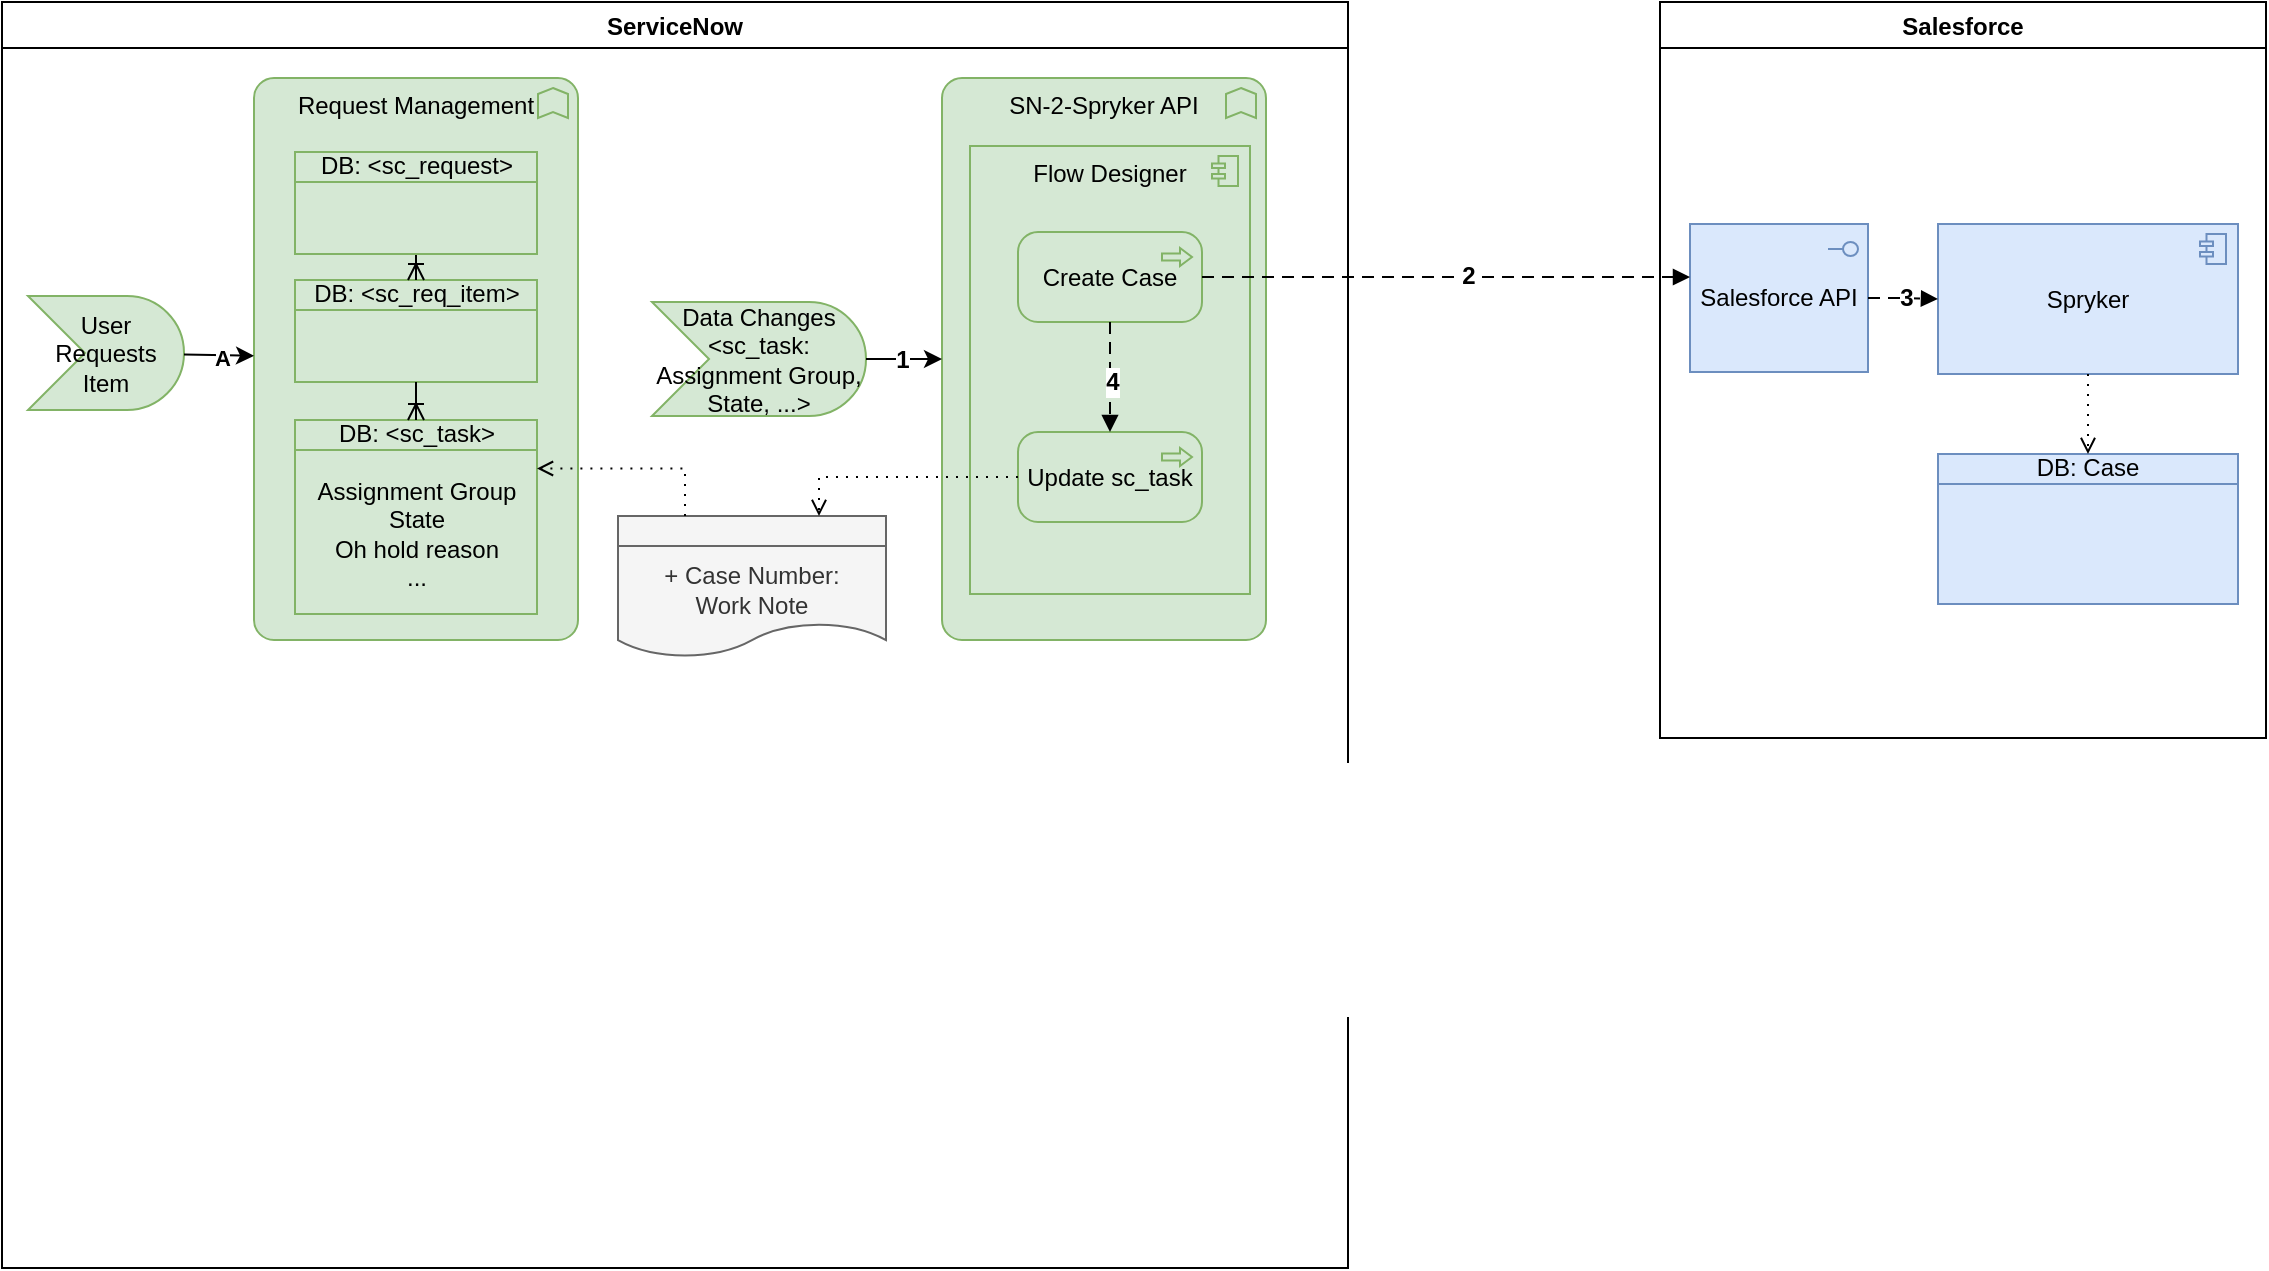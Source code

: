 <mxfile version="20.5.1" type="github" pages="4">
  <diagram name="CreateCase" id="X3QRcElQ5Iuo-_neAbF0">
    <mxGraphModel dx="1319" dy="1164" grid="0" gridSize="10" guides="1" tooltips="1" connect="1" arrows="1" fold="1" page="1" pageScale="1" pageWidth="1169" pageHeight="827" math="0" shadow="0">
      <root>
        <mxCell id="YcPQ61z67r9PlWFHKwve-0" />
        <mxCell id="YcPQ61z67r9PlWFHKwve-1" parent="YcPQ61z67r9PlWFHKwve-0" />
        <mxCell id="YcPQ61z67r9PlWFHKwve-2" value="Salesforce" style="swimlane;" parent="YcPQ61z67r9PlWFHKwve-1" vertex="1">
          <mxGeometry x="847" y="87" width="303" height="368" as="geometry" />
        </mxCell>
        <mxCell id="YcPQ61z67r9PlWFHKwve-3" value="Spryker" style="html=1;outlineConnect=0;whiteSpace=wrap;fillColor=#dae8fc;shape=mxgraph.archimate3.application;appType=comp;archiType=square;strokeColor=#6c8ebf;" parent="YcPQ61z67r9PlWFHKwve-2" vertex="1">
          <mxGeometry x="139" y="111" width="150" height="75" as="geometry" />
        </mxCell>
        <mxCell id="YcPQ61z67r9PlWFHKwve-4" value="Salesforce API" style="html=1;outlineConnect=0;whiteSpace=wrap;fillColor=#dae8fc;shape=mxgraph.archimate3.application;appType=interface;archiType=square;strokeColor=#6c8ebf;" parent="YcPQ61z67r9PlWFHKwve-2" vertex="1">
          <mxGeometry x="15" y="111" width="89" height="74" as="geometry" />
        </mxCell>
        <mxCell id="YcPQ61z67r9PlWFHKwve-7" value="DB: Case" style="html=1;outlineConnect=0;whiteSpace=wrap;fillColor=#dae8fc;shape=mxgraph.archimate3.businessObject;overflow=fill;strokeColor=#6c8ebf;" parent="YcPQ61z67r9PlWFHKwve-2" vertex="1">
          <mxGeometry x="139" y="226" width="150" height="75" as="geometry" />
        </mxCell>
        <mxCell id="YcPQ61z67r9PlWFHKwve-8" value="" style="edgeStyle=orthogonalEdgeStyle;html=1;endArrow=open;elbow=vertical;endFill=0;dashed=1;dashPattern=1 4;rounded=0;exitX=0.5;exitY=1;exitDx=0;exitDy=0;exitPerimeter=0;fillColor=#00b9f2;" parent="YcPQ61z67r9PlWFHKwve-2" source="YcPQ61z67r9PlWFHKwve-3" target="YcPQ61z67r9PlWFHKwve-7" edge="1">
          <mxGeometry width="160" relative="1" as="geometry">
            <mxPoint x="-308" y="254" as="sourcePoint" />
            <mxPoint x="-428" y="299" as="targetPoint" />
          </mxGeometry>
        </mxCell>
        <mxCell id="gpyhw4safOaDeC1kDyDY-3" value="" style="edgeStyle=elbowEdgeStyle;html=1;endArrow=block;dashed=1;elbow=horizontal;endFill=1;dashPattern=6 4;rounded=0;fontSize=12;entryX=0;entryY=0.5;entryDx=0;entryDy=0;entryPerimeter=0;exitX=1;exitY=0.5;exitDx=0;exitDy=0;exitPerimeter=0;" parent="YcPQ61z67r9PlWFHKwve-2" source="YcPQ61z67r9PlWFHKwve-4" target="YcPQ61z67r9PlWFHKwve-3" edge="1">
          <mxGeometry width="160" relative="1" as="geometry">
            <mxPoint x="-234.25" y="158" as="sourcePoint" />
            <mxPoint x="25" y="157.857" as="targetPoint" />
          </mxGeometry>
        </mxCell>
        <mxCell id="gpyhw4safOaDeC1kDyDY-4" value="&lt;b&gt;3&lt;/b&gt;" style="edgeLabel;html=1;align=center;verticalAlign=middle;resizable=0;points=[];fontSize=12;" parent="gpyhw4safOaDeC1kDyDY-3" vertex="1" connectable="0">
          <mxGeometry x="0.091" y="1" relative="1" as="geometry">
            <mxPoint as="offset" />
          </mxGeometry>
        </mxCell>
        <mxCell id="YcPQ61z67r9PlWFHKwve-9" value="ServiceNow" style="swimlane;" parent="YcPQ61z67r9PlWFHKwve-1" vertex="1">
          <mxGeometry x="18" y="87" width="673" height="633" as="geometry" />
        </mxCell>
        <mxCell id="6pyMC9CE3ZSEGEYcUzwO-1" value="&lt;div&gt;+ Case Number:&lt;/div&gt;&lt;div&gt;Work Note&lt;br&gt; &lt;/div&gt;" style="html=1;outlineConnect=0;whiteSpace=wrap;fillColor=#f5f5f5;shape=mxgraph.archimate3.representation;fontSize=12;align=center;strokeColor=#666666;fontColor=#333333;" parent="YcPQ61z67r9PlWFHKwve-9" vertex="1">
          <mxGeometry x="308" y="257" width="134" height="73" as="geometry" />
        </mxCell>
        <mxCell id="rpGYdnlyM7rzxQ0NYGCE-1" value="User Requests Item" style="html=1;outlineConnect=0;whiteSpace=wrap;fillColor=#d5e8d4;shape=mxgraph.archimate3.event;strokeColor=#82b366;" parent="YcPQ61z67r9PlWFHKwve-9" vertex="1">
          <mxGeometry x="13" y="147" width="78" height="57" as="geometry" />
        </mxCell>
        <mxCell id="rpGYdnlyM7rzxQ0NYGCE-7" value="Request Management" style="html=1;outlineConnect=0;whiteSpace=wrap;fillColor=#d5e8d4;shape=mxgraph.archimate3.application;appType=func;archiType=rounded;strokeColor=#82b366;verticalAlign=top;" parent="YcPQ61z67r9PlWFHKwve-9" vertex="1">
          <mxGeometry x="126" y="38" width="162" height="281" as="geometry" />
        </mxCell>
        <mxCell id="rpGYdnlyM7rzxQ0NYGCE-2" value="DB: &amp;lt;sc_req_item&amp;gt;" style="html=1;outlineConnect=0;whiteSpace=wrap;fillColor=#d5e8d4;shape=mxgraph.archimate3.businessObject;overflow=fill;strokeColor=#82b366;" parent="YcPQ61z67r9PlWFHKwve-9" vertex="1">
          <mxGeometry x="146.5" y="139" width="121" height="51" as="geometry" />
        </mxCell>
        <mxCell id="rpGYdnlyM7rzxQ0NYGCE-3" value="&lt;div&gt;DB: &amp;lt;sc_task&amp;gt;&lt;br&gt;&lt;/div&gt;&lt;div&gt;&lt;br&gt;&lt;/div&gt;&lt;div&gt;Assignment Group&lt;/div&gt;&lt;div&gt;State&lt;/div&gt;&lt;div&gt;Oh hold reason&lt;/div&gt;&lt;div&gt;...&lt;br&gt;&lt;/div&gt;" style="html=1;outlineConnect=0;whiteSpace=wrap;fillColor=#d5e8d4;shape=mxgraph.archimate3.businessObject;overflow=fill;strokeColor=#82b366;" parent="YcPQ61z67r9PlWFHKwve-9" vertex="1">
          <mxGeometry x="146.5" y="209" width="121" height="97" as="geometry" />
        </mxCell>
        <mxCell id="rpGYdnlyM7rzxQ0NYGCE-6" value="" style="fontSize=12;html=1;endArrow=ERoneToMany;rounded=0;exitX=0.5;exitY=1;exitDx=0;exitDy=0;exitPerimeter=0;entryX=0.5;entryY=0;entryDx=0;entryDy=0;entryPerimeter=0;" parent="YcPQ61z67r9PlWFHKwve-9" source="rpGYdnlyM7rzxQ0NYGCE-2" target="rpGYdnlyM7rzxQ0NYGCE-3" edge="1">
          <mxGeometry width="100" height="100" relative="1" as="geometry">
            <mxPoint x="553.5" y="166" as="sourcePoint" />
            <mxPoint x="653.5" y="66" as="targetPoint" />
          </mxGeometry>
        </mxCell>
        <mxCell id="rpGYdnlyM7rzxQ0NYGCE-8" value="Data Changes &amp;lt;sc_task: Assignment Group, State, ...&amp;gt;" style="html=1;outlineConnect=0;whiteSpace=wrap;fillColor=#d5e8d4;shape=mxgraph.archimate3.event;strokeColor=#82b366;" parent="YcPQ61z67r9PlWFHKwve-9" vertex="1">
          <mxGeometry x="325" y="150" width="107" height="57" as="geometry" />
        </mxCell>
        <mxCell id="rpGYdnlyM7rzxQ0NYGCE-9" value="SN-2-Spryker API" style="html=1;outlineConnect=0;whiteSpace=wrap;fillColor=#d5e8d4;shape=mxgraph.archimate3.application;appType=func;archiType=rounded;strokeColor=#82b366;verticalAlign=top;" parent="YcPQ61z67r9PlWFHKwve-9" vertex="1">
          <mxGeometry x="470" y="38" width="162" height="281" as="geometry" />
        </mxCell>
        <mxCell id="rpGYdnlyM7rzxQ0NYGCE-10" value="Flow Designer" style="html=1;outlineConnect=0;whiteSpace=wrap;fillColor=#d5e8d4;shape=mxgraph.archimate3.application;appType=comp;archiType=square;verticalAlign=top;strokeColor=#82b366;" parent="YcPQ61z67r9PlWFHKwve-9" vertex="1">
          <mxGeometry x="484" y="72" width="140" height="224" as="geometry" />
        </mxCell>
        <mxCell id="rpGYdnlyM7rzxQ0NYGCE-11" value="" style="fontSize=12;html=1;endArrow=ERoneToMany;rounded=0;exitX=0.5;exitY=1;exitDx=0;exitDy=0;exitPerimeter=0;" parent="YcPQ61z67r9PlWFHKwve-9" source="rpGYdnlyM7rzxQ0NYGCE-12" target="rpGYdnlyM7rzxQ0NYGCE-2" edge="1">
          <mxGeometry width="100" height="100" relative="1" as="geometry">
            <mxPoint x="553.5" y="88" as="sourcePoint" />
            <mxPoint x="207" y="153" as="targetPoint" />
          </mxGeometry>
        </mxCell>
        <mxCell id="rpGYdnlyM7rzxQ0NYGCE-12" value="DB: &amp;lt;sc_request&amp;gt;" style="html=1;outlineConnect=0;whiteSpace=wrap;fillColor=#d5e8d4;shape=mxgraph.archimate3.businessObject;overflow=fill;strokeColor=#82b366;" parent="YcPQ61z67r9PlWFHKwve-9" vertex="1">
          <mxGeometry x="146.5" y="75" width="121" height="51" as="geometry" />
        </mxCell>
        <mxCell id="rpGYdnlyM7rzxQ0NYGCE-15" value="" style="edgeStyle=none;rounded=0;orthogonalLoop=1;jettySize=auto;html=1;" parent="YcPQ61z67r9PlWFHKwve-9" source="rpGYdnlyM7rzxQ0NYGCE-1" target="rpGYdnlyM7rzxQ0NYGCE-7" edge="1">
          <mxGeometry relative="1" as="geometry" />
        </mxCell>
        <mxCell id="rpGYdnlyM7rzxQ0NYGCE-16" value="&lt;b&gt;A&lt;/b&gt;" style="edgeLabel;html=1;align=center;verticalAlign=middle;resizable=0;points=[];" parent="rpGYdnlyM7rzxQ0NYGCE-15" vertex="1" connectable="0">
          <mxGeometry x="0.086" y="-1" relative="1" as="geometry">
            <mxPoint as="offset" />
          </mxGeometry>
        </mxCell>
        <mxCell id="rpGYdnlyM7rzxQ0NYGCE-0" value="Create Case" style="html=1;outlineConnect=0;whiteSpace=wrap;fillColor=#d5e8d4;shape=mxgraph.archimate3.application;appType=proc;archiType=rounded;strokeColor=#82b366;" parent="YcPQ61z67r9PlWFHKwve-9" vertex="1">
          <mxGeometry x="508" y="115" width="92" height="45" as="geometry" />
        </mxCell>
        <mxCell id="rpGYdnlyM7rzxQ0NYGCE-17" value="Update sc_task" style="html=1;outlineConnect=0;whiteSpace=wrap;fillColor=#d5e8d4;shape=mxgraph.archimate3.application;appType=proc;archiType=rounded;strokeColor=#82b366;" parent="YcPQ61z67r9PlWFHKwve-9" vertex="1">
          <mxGeometry x="508" y="215" width="92" height="45" as="geometry" />
        </mxCell>
        <mxCell id="YcPQ61z67r9PlWFHKwve-14" value="" style="edgeStyle=orthogonalEdgeStyle;html=1;endArrow=open;elbow=vertical;endFill=0;dashed=1;dashPattern=1 4;rounded=0;fillColor=#80b6a1;entryX=0.75;entryY=0;entryDx=0;entryDy=0;entryPerimeter=0;" parent="YcPQ61z67r9PlWFHKwve-9" source="rpGYdnlyM7rzxQ0NYGCE-17" target="6pyMC9CE3ZSEGEYcUzwO-1" edge="1">
          <mxGeometry width="160" relative="1" as="geometry">
            <mxPoint x="461" y="-150" as="sourcePoint" />
            <mxPoint x="454" y="293.48" as="targetPoint" />
          </mxGeometry>
        </mxCell>
        <mxCell id="rpGYdnlyM7rzxQ0NYGCE-18" value="" style="edgeStyle=none;rounded=0;orthogonalLoop=1;jettySize=auto;html=1;fontSize=6;" parent="YcPQ61z67r9PlWFHKwve-9" source="rpGYdnlyM7rzxQ0NYGCE-8" target="rpGYdnlyM7rzxQ0NYGCE-9" edge="1">
          <mxGeometry relative="1" as="geometry" />
        </mxCell>
        <mxCell id="rpGYdnlyM7rzxQ0NYGCE-19" value="&lt;font style=&quot;font-size: 12px;&quot;&gt;&lt;b&gt;1&lt;/b&gt;&lt;/font&gt;" style="edgeLabel;html=1;align=center;verticalAlign=middle;resizable=0;points=[];fontSize=6;" parent="rpGYdnlyM7rzxQ0NYGCE-18" vertex="1" connectable="0">
          <mxGeometry x="0.4" y="-1" relative="1" as="geometry">
            <mxPoint x="-9" y="-1" as="offset" />
          </mxGeometry>
        </mxCell>
        <mxCell id="rpGYdnlyM7rzxQ0NYGCE-20" value="" style="edgeStyle=orthogonalEdgeStyle;html=1;endArrow=open;elbow=vertical;endFill=0;dashed=1;dashPattern=1 4;rounded=0;fillColor=#80b6a1;exitX=0.25;exitY=0;exitDx=0;exitDy=0;exitPerimeter=0;entryX=1;entryY=0.25;entryDx=0;entryDy=0;entryPerimeter=0;" parent="YcPQ61z67r9PlWFHKwve-9" source="6pyMC9CE3ZSEGEYcUzwO-1" target="rpGYdnlyM7rzxQ0NYGCE-3" edge="1">
          <mxGeometry width="160" relative="1" as="geometry">
            <mxPoint x="518" y="247.48" as="sourcePoint" />
            <mxPoint x="452" y="303.48" as="targetPoint" />
          </mxGeometry>
        </mxCell>
        <mxCell id="rpGYdnlyM7rzxQ0NYGCE-22" value="" style="edgeStyle=elbowEdgeStyle;html=1;endArrow=block;dashed=1;elbow=vertical;endFill=1;dashPattern=6 4;rounded=0;fontSize=12;exitX=0.5;exitY=1;exitDx=0;exitDy=0;exitPerimeter=0;" parent="YcPQ61z67r9PlWFHKwve-9" source="rpGYdnlyM7rzxQ0NYGCE-0" target="rpGYdnlyM7rzxQ0NYGCE-17" edge="1">
          <mxGeometry width="160" relative="1" as="geometry">
            <mxPoint x="610" y="147.5" as="sourcePoint" />
            <mxPoint x="854" y="147.6" as="targetPoint" />
          </mxGeometry>
        </mxCell>
        <mxCell id="rpGYdnlyM7rzxQ0NYGCE-23" value="&lt;b&gt;4&lt;/b&gt;" style="edgeLabel;html=1;align=center;verticalAlign=middle;resizable=0;points=[];fontSize=12;" parent="rpGYdnlyM7rzxQ0NYGCE-22" vertex="1" connectable="0">
          <mxGeometry x="0.091" y="1" relative="1" as="geometry">
            <mxPoint as="offset" />
          </mxGeometry>
        </mxCell>
        <mxCell id="gpyhw4safOaDeC1kDyDY-0" value="" style="edgeStyle=elbowEdgeStyle;html=1;endArrow=block;dashed=1;elbow=vertical;endFill=1;dashPattern=6 4;rounded=0;fontSize=12;exitX=1;exitY=0.5;exitDx=0;exitDy=0;exitPerimeter=0;" parent="YcPQ61z67r9PlWFHKwve-1" source="rpGYdnlyM7rzxQ0NYGCE-0" target="YcPQ61z67r9PlWFHKwve-4" edge="1">
          <mxGeometry width="160" relative="1" as="geometry">
            <mxPoint x="676" y="-28" as="sourcePoint" />
            <mxPoint x="836" y="-28" as="targetPoint" />
          </mxGeometry>
        </mxCell>
        <mxCell id="gpyhw4safOaDeC1kDyDY-1" value="&lt;b&gt;2&lt;/b&gt;" style="edgeLabel;html=1;align=center;verticalAlign=middle;resizable=0;points=[];fontSize=12;" parent="gpyhw4safOaDeC1kDyDY-0" vertex="1" connectable="0">
          <mxGeometry x="0.091" y="1" relative="1" as="geometry">
            <mxPoint as="offset" />
          </mxGeometry>
        </mxCell>
      </root>
    </mxGraphModel>
  </diagram>
  <diagram name="Reopen" id="3RsII8iMVmdc_kVFC70y">
    <mxGraphModel dx="1249" dy="932" grid="0" gridSize="10" guides="1" tooltips="1" connect="1" arrows="1" fold="1" page="1" pageScale="1" pageWidth="1169" pageHeight="827" math="0" shadow="0">
      <root>
        <mxCell id="ax_tKCLAmBAmgfYwVQRO-0" />
        <mxCell id="ax_tKCLAmBAmgfYwVQRO-1" parent="ax_tKCLAmBAmgfYwVQRO-0" />
        <mxCell id="ax_tKCLAmBAmgfYwVQRO-2" value="Salesforce" style="swimlane;" parent="ax_tKCLAmBAmgfYwVQRO-1" vertex="1">
          <mxGeometry x="847" y="87" width="303" height="368" as="geometry" />
        </mxCell>
        <mxCell id="ax_tKCLAmBAmgfYwVQRO-3" value="Spryker" style="html=1;outlineConnect=0;whiteSpace=wrap;fillColor=#dae8fc;shape=mxgraph.archimate3.application;appType=comp;archiType=square;strokeColor=#6c8ebf;" parent="ax_tKCLAmBAmgfYwVQRO-2" vertex="1">
          <mxGeometry x="139" y="111" width="150" height="75" as="geometry" />
        </mxCell>
        <mxCell id="ax_tKCLAmBAmgfYwVQRO-4" value="Salesforce API" style="html=1;outlineConnect=0;whiteSpace=wrap;fillColor=#dae8fc;shape=mxgraph.archimate3.application;appType=interface;archiType=square;strokeColor=#6c8ebf;" parent="ax_tKCLAmBAmgfYwVQRO-2" vertex="1">
          <mxGeometry x="15" y="111" width="89" height="74" as="geometry" />
        </mxCell>
        <mxCell id="ax_tKCLAmBAmgfYwVQRO-5" value="DB: Case" style="html=1;outlineConnect=0;whiteSpace=wrap;fillColor=#dae8fc;shape=mxgraph.archimate3.businessObject;overflow=fill;strokeColor=#6c8ebf;" parent="ax_tKCLAmBAmgfYwVQRO-2" vertex="1">
          <mxGeometry x="139" y="226" width="150" height="75" as="geometry" />
        </mxCell>
        <mxCell id="ax_tKCLAmBAmgfYwVQRO-6" value="" style="edgeStyle=orthogonalEdgeStyle;html=1;endArrow=open;elbow=vertical;endFill=0;dashed=1;dashPattern=1 4;rounded=0;exitX=0.5;exitY=1;exitDx=0;exitDy=0;exitPerimeter=0;fillColor=#00b9f2;" parent="ax_tKCLAmBAmgfYwVQRO-2" source="ax_tKCLAmBAmgfYwVQRO-3" target="ax_tKCLAmBAmgfYwVQRO-5" edge="1">
          <mxGeometry width="160" relative="1" as="geometry">
            <mxPoint x="-308" y="254" as="sourcePoint" />
            <mxPoint x="-428" y="299" as="targetPoint" />
          </mxGeometry>
        </mxCell>
        <mxCell id="ax_tKCLAmBAmgfYwVQRO-7" value="" style="edgeStyle=elbowEdgeStyle;html=1;endArrow=block;dashed=1;elbow=horizontal;endFill=1;dashPattern=6 4;rounded=0;fontSize=12;entryX=0;entryY=0.5;entryDx=0;entryDy=0;entryPerimeter=0;exitX=1;exitY=0.5;exitDx=0;exitDy=0;exitPerimeter=0;" parent="ax_tKCLAmBAmgfYwVQRO-2" source="ax_tKCLAmBAmgfYwVQRO-4" target="ax_tKCLAmBAmgfYwVQRO-3" edge="1">
          <mxGeometry width="160" relative="1" as="geometry">
            <mxPoint x="-234.25" y="158" as="sourcePoint" />
            <mxPoint x="25" y="157.857" as="targetPoint" />
          </mxGeometry>
        </mxCell>
        <mxCell id="ax_tKCLAmBAmgfYwVQRO-8" value="&lt;b&gt;3&lt;/b&gt;" style="edgeLabel;html=1;align=center;verticalAlign=middle;resizable=0;points=[];fontSize=12;" parent="ax_tKCLAmBAmgfYwVQRO-7" vertex="1" connectable="0">
          <mxGeometry x="0.091" y="1" relative="1" as="geometry">
            <mxPoint as="offset" />
          </mxGeometry>
        </mxCell>
        <mxCell id="ax_tKCLAmBAmgfYwVQRO-9" value="ServiceNow" style="swimlane;" parent="ax_tKCLAmBAmgfYwVQRO-1" vertex="1">
          <mxGeometry x="18" y="87" width="673" height="368" as="geometry" />
        </mxCell>
        <mxCell id="ax_tKCLAmBAmgfYwVQRO-11" value="User Rejects solution" style="html=1;outlineConnect=0;whiteSpace=wrap;fillColor=#d5e8d4;shape=mxgraph.archimate3.event;strokeColor=#82b366;" parent="ax_tKCLAmBAmgfYwVQRO-9" vertex="1">
          <mxGeometry x="11" y="164" width="78" height="57" as="geometry" />
        </mxCell>
        <mxCell id="ax_tKCLAmBAmgfYwVQRO-12" value="Request Management" style="html=1;outlineConnect=0;whiteSpace=wrap;fillColor=#d5e8d4;shape=mxgraph.archimate3.application;appType=func;archiType=rounded;strokeColor=#82b366;verticalAlign=top;" parent="ax_tKCLAmBAmgfYwVQRO-9" vertex="1">
          <mxGeometry x="126" y="38" width="162" height="309" as="geometry" />
        </mxCell>
        <mxCell id="ax_tKCLAmBAmgfYwVQRO-13" value="DB: &amp;lt;sc_req_item&amp;gt;" style="html=1;outlineConnect=0;whiteSpace=wrap;fillColor=#d5e8d4;shape=mxgraph.archimate3.businessObject;overflow=fill;strokeColor=#82b366;" parent="ax_tKCLAmBAmgfYwVQRO-9" vertex="1">
          <mxGeometry x="146.5" y="139" width="121" height="51" as="geometry" />
        </mxCell>
        <mxCell id="ax_tKCLAmBAmgfYwVQRO-14" value="&lt;div&gt;DB: &amp;lt;sc_task&amp;gt;&lt;br&gt;&lt;/div&gt;&lt;div&gt;State: Closed&lt;br&gt;&lt;/div&gt;" style="html=1;outlineConnect=0;whiteSpace=wrap;fillColor=#fff2cc;shape=mxgraph.archimate3.businessObject;overflow=fill;strokeColor=#d6b656;gradientColor=#ffd966;" parent="ax_tKCLAmBAmgfYwVQRO-9" vertex="1">
          <mxGeometry x="146.5" y="209" width="121" height="73" as="geometry" />
        </mxCell>
        <mxCell id="ax_tKCLAmBAmgfYwVQRO-15" value="" style="fontSize=12;html=1;endArrow=ERoneToMany;rounded=0;exitX=0.5;exitY=1;exitDx=0;exitDy=0;exitPerimeter=0;entryX=0.5;entryY=0;entryDx=0;entryDy=0;entryPerimeter=0;" parent="ax_tKCLAmBAmgfYwVQRO-9" source="ax_tKCLAmBAmgfYwVQRO-13" target="ax_tKCLAmBAmgfYwVQRO-14" edge="1">
          <mxGeometry width="100" height="100" relative="1" as="geometry">
            <mxPoint x="553.5" y="166" as="sourcePoint" />
            <mxPoint x="653.5" y="66" as="targetPoint" />
          </mxGeometry>
        </mxCell>
        <mxCell id="ax_tKCLAmBAmgfYwVQRO-16" value="Data Changes &amp;lt;sc_task: Assignment Group, State, ...&amp;gt;" style="html=1;outlineConnect=0;whiteSpace=wrap;fillColor=#d5e8d4;shape=mxgraph.archimate3.event;strokeColor=#82b366;" parent="ax_tKCLAmBAmgfYwVQRO-9" vertex="1">
          <mxGeometry x="324" y="161" width="107" height="57" as="geometry" />
        </mxCell>
        <mxCell id="ax_tKCLAmBAmgfYwVQRO-17" value="SN-2-Spryker API" style="html=1;outlineConnect=0;whiteSpace=wrap;fillColor=#d5e8d4;shape=mxgraph.archimate3.application;appType=func;archiType=rounded;strokeColor=#82b366;verticalAlign=top;" parent="ax_tKCLAmBAmgfYwVQRO-9" vertex="1">
          <mxGeometry x="470" y="38" width="162" height="303" as="geometry" />
        </mxCell>
        <mxCell id="ax_tKCLAmBAmgfYwVQRO-18" value="Flow Designer" style="html=1;outlineConnect=0;whiteSpace=wrap;fillColor=#d5e8d4;shape=mxgraph.archimate3.application;appType=comp;archiType=square;verticalAlign=top;strokeColor=#82b366;" parent="ax_tKCLAmBAmgfYwVQRO-9" vertex="1">
          <mxGeometry x="484" y="72" width="140" height="258" as="geometry" />
        </mxCell>
        <mxCell id="ax_tKCLAmBAmgfYwVQRO-19" value="" style="fontSize=12;html=1;endArrow=ERoneToMany;rounded=0;exitX=0.5;exitY=1;exitDx=0;exitDy=0;exitPerimeter=0;" parent="ax_tKCLAmBAmgfYwVQRO-9" source="ax_tKCLAmBAmgfYwVQRO-20" target="ax_tKCLAmBAmgfYwVQRO-13" edge="1">
          <mxGeometry width="100" height="100" relative="1" as="geometry">
            <mxPoint x="553.5" y="88" as="sourcePoint" />
            <mxPoint x="207" y="153" as="targetPoint" />
          </mxGeometry>
        </mxCell>
        <mxCell id="ax_tKCLAmBAmgfYwVQRO-20" value="DB: &amp;lt;sc_request&amp;gt;" style="html=1;outlineConnect=0;whiteSpace=wrap;fillColor=#d5e8d4;shape=mxgraph.archimate3.businessObject;overflow=fill;strokeColor=#82b366;" parent="ax_tKCLAmBAmgfYwVQRO-9" vertex="1">
          <mxGeometry x="146.5" y="75" width="121" height="51" as="geometry" />
        </mxCell>
        <mxCell id="ax_tKCLAmBAmgfYwVQRO-21" value="" style="edgeStyle=none;rounded=0;orthogonalLoop=1;jettySize=auto;html=1;" parent="ax_tKCLAmBAmgfYwVQRO-9" source="ax_tKCLAmBAmgfYwVQRO-11" target="ax_tKCLAmBAmgfYwVQRO-12" edge="1">
          <mxGeometry relative="1" as="geometry" />
        </mxCell>
        <mxCell id="ax_tKCLAmBAmgfYwVQRO-22" value="&lt;b&gt;A&lt;/b&gt;" style="edgeLabel;html=1;align=center;verticalAlign=middle;resizable=0;points=[];" parent="ax_tKCLAmBAmgfYwVQRO-21" vertex="1" connectable="0">
          <mxGeometry x="0.086" y="-1" relative="1" as="geometry">
            <mxPoint as="offset" />
          </mxGeometry>
        </mxCell>
        <mxCell id="ax_tKCLAmBAmgfYwVQRO-24" value="Update sc_task" style="html=1;outlineConnect=0;whiteSpace=wrap;fillColor=#d5e8d4;shape=mxgraph.archimate3.application;appType=proc;archiType=rounded;strokeColor=#82b366;" parent="ax_tKCLAmBAmgfYwVQRO-9" vertex="1">
          <mxGeometry x="508" y="264" width="92" height="45" as="geometry" />
        </mxCell>
        <mxCell id="ax_tKCLAmBAmgfYwVQRO-26" value="" style="edgeStyle=none;rounded=0;orthogonalLoop=1;jettySize=auto;html=1;fontSize=6;" parent="ax_tKCLAmBAmgfYwVQRO-9" source="ax_tKCLAmBAmgfYwVQRO-16" target="ax_tKCLAmBAmgfYwVQRO-17" edge="1">
          <mxGeometry relative="1" as="geometry" />
        </mxCell>
        <mxCell id="ax_tKCLAmBAmgfYwVQRO-27" value="&lt;font style=&quot;font-size: 12px;&quot;&gt;&lt;b&gt;1&lt;/b&gt;&lt;/font&gt;" style="edgeLabel;html=1;align=center;verticalAlign=middle;resizable=0;points=[];fontSize=6;" parent="ax_tKCLAmBAmgfYwVQRO-26" vertex="1" connectable="0">
          <mxGeometry x="0.4" y="-1" relative="1" as="geometry">
            <mxPoint x="-9" y="-1" as="offset" />
          </mxGeometry>
        </mxCell>
        <mxCell id="ax_tKCLAmBAmgfYwVQRO-29" value="" style="edgeStyle=elbowEdgeStyle;html=1;endArrow=block;dashed=1;elbow=vertical;endFill=1;dashPattern=6 4;rounded=0;fontSize=12;" parent="ax_tKCLAmBAmgfYwVQRO-9" source="n5q-M00C1fEDLBnFgQFO-1" target="ax_tKCLAmBAmgfYwVQRO-24" edge="1">
          <mxGeometry width="160" relative="1" as="geometry">
            <mxPoint x="610" y="147.5" as="sourcePoint" />
            <mxPoint x="854" y="147.6" as="targetPoint" />
          </mxGeometry>
        </mxCell>
        <mxCell id="ax_tKCLAmBAmgfYwVQRO-30" value="&lt;b&gt;4&lt;/b&gt;" style="edgeLabel;html=1;align=center;verticalAlign=middle;resizable=0;points=[];fontSize=12;" parent="ax_tKCLAmBAmgfYwVQRO-29" vertex="1" connectable="0">
          <mxGeometry x="0.091" y="1" relative="1" as="geometry">
            <mxPoint as="offset" />
          </mxGeometry>
        </mxCell>
        <mxCell id="L8srkMSus-ZRAiPe4r1O-0" value="&lt;div&gt;DB: &amp;lt;sc_task&amp;gt;&lt;br&gt;&lt;/div&gt;&lt;div&gt;&lt;br&gt;&lt;/div&gt;&lt;div&gt;Assignment Group&lt;/div&gt;&lt;div&gt;State&lt;/div&gt;&lt;div&gt;Oh hold reason&lt;/div&gt;&lt;div&gt;...&lt;br&gt;&lt;/div&gt;" style="html=1;outlineConnect=0;whiteSpace=wrap;fillColor=#d5e8d4;shape=mxgraph.archimate3.businessObject;overflow=fill;strokeColor=#82b366;" parent="ax_tKCLAmBAmgfYwVQRO-9" vertex="1">
          <mxGeometry x="157" y="241" width="121" height="90" as="geometry" />
        </mxCell>
        <mxCell id="n5q-M00C1fEDLBnFgQFO-0" value="" style="edgeStyle=orthogonalEdgeStyle;html=1;endArrow=open;elbow=vertical;endFill=0;dashed=1;dashPattern=1 4;rounded=0;fillColor=#80b6a1;exitX=0;exitY=0.5;exitDx=0;exitDy=0;exitPerimeter=0;" parent="ax_tKCLAmBAmgfYwVQRO-9" source="ax_tKCLAmBAmgfYwVQRO-24" target="L8srkMSus-ZRAiPe4r1O-0" edge="1">
          <mxGeometry width="160" relative="1" as="geometry">
            <mxPoint x="508" y="237.52" as="sourcePoint" />
            <mxPoint x="408.5" y="257" as="targetPoint" />
          </mxGeometry>
        </mxCell>
        <mxCell id="n5q-M00C1fEDLBnFgQFO-1" value="Update Case" style="html=1;outlineConnect=0;whiteSpace=wrap;fillColor=#d5e8d4;shape=mxgraph.archimate3.application;appType=proc;archiType=rounded;strokeColor=#82b366;" parent="ax_tKCLAmBAmgfYwVQRO-9" vertex="1">
          <mxGeometry x="508" y="125.5" width="92" height="45" as="geometry" />
        </mxCell>
        <mxCell id="ax_tKCLAmBAmgfYwVQRO-31" value="" style="edgeStyle=elbowEdgeStyle;html=1;endArrow=block;dashed=1;elbow=vertical;endFill=1;dashPattern=6 4;rounded=0;fontSize=12;exitX=1;exitY=0.5;exitDx=0;exitDy=0;exitPerimeter=0;" parent="ax_tKCLAmBAmgfYwVQRO-1" source="n5q-M00C1fEDLBnFgQFO-1" target="ax_tKCLAmBAmgfYwVQRO-4" edge="1">
          <mxGeometry width="160" relative="1" as="geometry">
            <mxPoint x="676" y="-28" as="sourcePoint" />
            <mxPoint x="836" y="-28" as="targetPoint" />
            <Array as="points">
              <mxPoint x="629" y="235" />
            </Array>
          </mxGeometry>
        </mxCell>
        <mxCell id="ax_tKCLAmBAmgfYwVQRO-32" value="&lt;b&gt;2&lt;/b&gt;" style="edgeLabel;html=1;align=center;verticalAlign=middle;resizable=0;points=[];fontSize=12;" parent="ax_tKCLAmBAmgfYwVQRO-31" vertex="1" connectable="0">
          <mxGeometry x="0.091" y="1" relative="1" as="geometry">
            <mxPoint as="offset" />
          </mxGeometry>
        </mxCell>
      </root>
    </mxGraphModel>
  </diagram>
  <diagram name="CreateUpdate" id="d88idYoxuQrGv5-0SgLJ">
    <mxGraphModel dx="1309" dy="932" grid="0" gridSize="10" guides="1" tooltips="1" connect="1" arrows="1" fold="1" page="1" pageScale="1" pageWidth="1169" pageHeight="827" math="0" shadow="0">
      <root>
        <mxCell id="lfEIaZxdZWtoRODk-AaF-0" />
        <mxCell id="lfEIaZxdZWtoRODk-AaF-1" parent="lfEIaZxdZWtoRODk-AaF-0" />
        <mxCell id="lfEIaZxdZWtoRODk-AaF-2" value="Salesforce" style="swimlane;" vertex="1" parent="lfEIaZxdZWtoRODk-AaF-1">
          <mxGeometry x="847" y="87" width="303" height="368" as="geometry" />
        </mxCell>
        <mxCell id="lfEIaZxdZWtoRODk-AaF-3" value="Spryker" style="html=1;outlineConnect=0;whiteSpace=wrap;fillColor=#dae8fc;shape=mxgraph.archimate3.application;appType=comp;archiType=square;strokeColor=#6c8ebf;" vertex="1" parent="lfEIaZxdZWtoRODk-AaF-2">
          <mxGeometry x="139" y="111" width="150" height="75" as="geometry" />
        </mxCell>
        <mxCell id="lfEIaZxdZWtoRODk-AaF-4" value="Salesforce API" style="html=1;outlineConnect=0;whiteSpace=wrap;fillColor=#dae8fc;shape=mxgraph.archimate3.application;appType=interface;archiType=square;strokeColor=#6c8ebf;" vertex="1" parent="lfEIaZxdZWtoRODk-AaF-2">
          <mxGeometry x="16" y="171" width="89" height="74" as="geometry" />
        </mxCell>
        <mxCell id="lfEIaZxdZWtoRODk-AaF-5" value="DB: Case" style="html=1;outlineConnect=0;whiteSpace=wrap;fillColor=#dae8fc;shape=mxgraph.archimate3.businessObject;overflow=fill;strokeColor=#6c8ebf;" vertex="1" parent="lfEIaZxdZWtoRODk-AaF-2">
          <mxGeometry x="139" y="226" width="150" height="75" as="geometry" />
        </mxCell>
        <mxCell id="lfEIaZxdZWtoRODk-AaF-6" value="" style="edgeStyle=orthogonalEdgeStyle;html=1;endArrow=open;elbow=vertical;endFill=0;dashed=1;dashPattern=1 4;rounded=0;exitX=0.5;exitY=1;exitDx=0;exitDy=0;exitPerimeter=0;fillColor=#00b9f2;" edge="1" parent="lfEIaZxdZWtoRODk-AaF-2" source="lfEIaZxdZWtoRODk-AaF-3" target="lfEIaZxdZWtoRODk-AaF-5">
          <mxGeometry width="160" relative="1" as="geometry">
            <mxPoint x="-308" y="254" as="sourcePoint" />
            <mxPoint x="-428" y="299" as="targetPoint" />
          </mxGeometry>
        </mxCell>
        <mxCell id="lfEIaZxdZWtoRODk-AaF-7" value="" style="edgeStyle=elbowEdgeStyle;html=1;endArrow=block;dashed=1;elbow=horizontal;endFill=1;dashPattern=6 4;rounded=0;fontSize=12;entryX=0;entryY=0.5;entryDx=0;entryDy=0;entryPerimeter=0;exitX=1;exitY=0.5;exitDx=0;exitDy=0;exitPerimeter=0;" edge="1" parent="lfEIaZxdZWtoRODk-AaF-2" source="lfEIaZxdZWtoRODk-AaF-4" target="lfEIaZxdZWtoRODk-AaF-3">
          <mxGeometry width="160" relative="1" as="geometry">
            <mxPoint x="-234.25" y="158" as="sourcePoint" />
            <mxPoint x="25" y="157.857" as="targetPoint" />
          </mxGeometry>
        </mxCell>
        <mxCell id="lfEIaZxdZWtoRODk-AaF-8" value="&lt;b&gt;4&lt;/b&gt;" style="edgeLabel;html=1;align=center;verticalAlign=middle;resizable=0;points=[];fontSize=12;" vertex="1" connectable="0" parent="lfEIaZxdZWtoRODk-AaF-7">
          <mxGeometry x="0.091" y="1" relative="1" as="geometry">
            <mxPoint as="offset" />
          </mxGeometry>
        </mxCell>
        <mxCell id="lfEIaZxdZWtoRODk-AaF-9" value="ServiceNow" style="swimlane;" vertex="1" parent="lfEIaZxdZWtoRODk-AaF-1">
          <mxGeometry x="18" y="87" width="673" height="368" as="geometry" />
        </mxCell>
        <mxCell id="lfEIaZxdZWtoRODk-AaF-10" value="New Request or Rejection" style="html=1;outlineConnect=0;whiteSpace=wrap;fillColor=#d5e8d4;shape=mxgraph.archimate3.event;strokeColor=#82b366;" vertex="1" parent="lfEIaZxdZWtoRODk-AaF-9">
          <mxGeometry x="11" y="164" width="78" height="57" as="geometry" />
        </mxCell>
        <mxCell id="lfEIaZxdZWtoRODk-AaF-11" value="Request Management" style="html=1;outlineConnect=0;whiteSpace=wrap;fillColor=#d5e8d4;shape=mxgraph.archimate3.application;appType=func;archiType=rounded;strokeColor=#82b366;verticalAlign=top;" vertex="1" parent="lfEIaZxdZWtoRODk-AaF-9">
          <mxGeometry x="126" y="38" width="162" height="309" as="geometry" />
        </mxCell>
        <mxCell id="lfEIaZxdZWtoRODk-AaF-12" value="DB: &amp;lt;sc_req_item&amp;gt;" style="html=1;outlineConnect=0;whiteSpace=wrap;fillColor=#d5e8d4;shape=mxgraph.archimate3.businessObject;overflow=fill;strokeColor=#82b366;" vertex="1" parent="lfEIaZxdZWtoRODk-AaF-9">
          <mxGeometry x="146.5" y="139" width="121" height="51" as="geometry" />
        </mxCell>
        <mxCell id="lfEIaZxdZWtoRODk-AaF-13" value="&lt;div&gt;DB: &amp;lt;sc_task&amp;gt;&lt;br&gt;&lt;/div&gt;&lt;div&gt;State: Closed&lt;br&gt;&lt;/div&gt;" style="html=1;outlineConnect=0;whiteSpace=wrap;fillColor=#fff2cc;shape=mxgraph.archimate3.businessObject;overflow=fill;strokeColor=#d6b656;gradientColor=#ffd966;" vertex="1" parent="lfEIaZxdZWtoRODk-AaF-9">
          <mxGeometry x="146.5" y="209" width="121" height="73" as="geometry" />
        </mxCell>
        <mxCell id="lfEIaZxdZWtoRODk-AaF-14" value="" style="fontSize=12;html=1;endArrow=ERoneToMany;rounded=0;exitX=0.5;exitY=1;exitDx=0;exitDy=0;exitPerimeter=0;entryX=0.5;entryY=0;entryDx=0;entryDy=0;entryPerimeter=0;" edge="1" parent="lfEIaZxdZWtoRODk-AaF-9" source="lfEIaZxdZWtoRODk-AaF-12" target="lfEIaZxdZWtoRODk-AaF-13">
          <mxGeometry width="100" height="100" relative="1" as="geometry">
            <mxPoint x="553.5" y="166" as="sourcePoint" />
            <mxPoint x="653.5" y="66" as="targetPoint" />
          </mxGeometry>
        </mxCell>
        <mxCell id="lfEIaZxdZWtoRODk-AaF-15" value="Data Changes &amp;lt;sc_task: &lt;font style=&quot;font-size: 10px;&quot;&gt;Assignment Group, State,...&lt;br&gt;AND Corr_Id is NULL&lt;/font&gt;&lt;br&gt;...&amp;gt;" style="html=1;outlineConnect=0;whiteSpace=wrap;fillColor=#d5e8d4;shape=mxgraph.archimate3.event;strokeColor=#82b366;" vertex="1" parent="lfEIaZxdZWtoRODk-AaF-9">
          <mxGeometry x="328" y="145.5" width="107" height="88" as="geometry" />
        </mxCell>
        <mxCell id="lfEIaZxdZWtoRODk-AaF-16" value="SN-2-Spryker API" style="html=1;outlineConnect=0;whiteSpace=wrap;fillColor=#d5e8d4;shape=mxgraph.archimate3.application;appType=func;archiType=rounded;strokeColor=#82b366;verticalAlign=top;" vertex="1" parent="lfEIaZxdZWtoRODk-AaF-9">
          <mxGeometry x="470" y="38" width="162" height="303" as="geometry" />
        </mxCell>
        <mxCell id="lfEIaZxdZWtoRODk-AaF-17" value="Flow Designer" style="html=1;outlineConnect=0;whiteSpace=wrap;fillColor=#d5e8d4;shape=mxgraph.archimate3.application;appType=comp;archiType=square;verticalAlign=top;strokeColor=#82b366;" vertex="1" parent="lfEIaZxdZWtoRODk-AaF-9">
          <mxGeometry x="484" y="72" width="140" height="258" as="geometry" />
        </mxCell>
        <mxCell id="lfEIaZxdZWtoRODk-AaF-18" value="" style="fontSize=12;html=1;endArrow=ERoneToMany;rounded=0;exitX=0.5;exitY=1;exitDx=0;exitDy=0;exitPerimeter=0;" edge="1" parent="lfEIaZxdZWtoRODk-AaF-9" source="lfEIaZxdZWtoRODk-AaF-19" target="lfEIaZxdZWtoRODk-AaF-12">
          <mxGeometry width="100" height="100" relative="1" as="geometry">
            <mxPoint x="553.5" y="88" as="sourcePoint" />
            <mxPoint x="207" y="153" as="targetPoint" />
          </mxGeometry>
        </mxCell>
        <mxCell id="lfEIaZxdZWtoRODk-AaF-19" value="DB: &amp;lt;sc_request&amp;gt;" style="html=1;outlineConnect=0;whiteSpace=wrap;fillColor=#d5e8d4;shape=mxgraph.archimate3.businessObject;overflow=fill;strokeColor=#82b366;" vertex="1" parent="lfEIaZxdZWtoRODk-AaF-9">
          <mxGeometry x="146.5" y="75" width="121" height="51" as="geometry" />
        </mxCell>
        <mxCell id="lfEIaZxdZWtoRODk-AaF-20" value="" style="edgeStyle=none;rounded=0;orthogonalLoop=1;jettySize=auto;html=1;" edge="1" parent="lfEIaZxdZWtoRODk-AaF-9" source="lfEIaZxdZWtoRODk-AaF-10" target="lfEIaZxdZWtoRODk-AaF-11">
          <mxGeometry relative="1" as="geometry" />
        </mxCell>
        <mxCell id="lfEIaZxdZWtoRODk-AaF-21" value="&lt;b&gt;A&lt;/b&gt;" style="edgeLabel;html=1;align=center;verticalAlign=middle;resizable=0;points=[];" vertex="1" connectable="0" parent="lfEIaZxdZWtoRODk-AaF-20">
          <mxGeometry x="0.086" y="-1" relative="1" as="geometry">
            <mxPoint as="offset" />
          </mxGeometry>
        </mxCell>
        <mxCell id="lfEIaZxdZWtoRODk-AaF-22" value="Update sc_task" style="html=1;outlineConnect=0;whiteSpace=wrap;fillColor=#d5e8d4;shape=mxgraph.archimate3.application;appType=proc;archiType=rounded;strokeColor=#82b366;" vertex="1" parent="lfEIaZxdZWtoRODk-AaF-9">
          <mxGeometry x="508" y="264" width="92" height="45" as="geometry" />
        </mxCell>
        <mxCell id="lfEIaZxdZWtoRODk-AaF-23" value="" style="edgeStyle=none;rounded=0;orthogonalLoop=1;jettySize=auto;html=1;fontSize=6;" edge="1" parent="lfEIaZxdZWtoRODk-AaF-9" source="lfEIaZxdZWtoRODk-AaF-15" target="lfEIaZxdZWtoRODk-AaF-16">
          <mxGeometry relative="1" as="geometry" />
        </mxCell>
        <mxCell id="lfEIaZxdZWtoRODk-AaF-24" value="&lt;font style=&quot;font-size: 12px;&quot;&gt;&lt;b&gt;1&lt;/b&gt;&lt;/font&gt;" style="edgeLabel;html=1;align=center;verticalAlign=middle;resizable=0;points=[];fontSize=6;" vertex="1" connectable="0" parent="lfEIaZxdZWtoRODk-AaF-23">
          <mxGeometry x="0.4" y="-1" relative="1" as="geometry">
            <mxPoint x="-9" y="-1" as="offset" />
          </mxGeometry>
        </mxCell>
        <mxCell id="lfEIaZxdZWtoRODk-AaF-25" value="" style="edgeStyle=elbowEdgeStyle;html=1;endArrow=block;dashed=1;elbow=vertical;endFill=1;dashPattern=6 4;rounded=0;fontSize=12;" edge="1" parent="lfEIaZxdZWtoRODk-AaF-9" source="lfEIaZxdZWtoRODk-AaF-29" target="lfEIaZxdZWtoRODk-AaF-22">
          <mxGeometry width="160" relative="1" as="geometry">
            <mxPoint x="610" y="147.5" as="sourcePoint" />
            <mxPoint x="854" y="147.6" as="targetPoint" />
          </mxGeometry>
        </mxCell>
        <mxCell id="lfEIaZxdZWtoRODk-AaF-26" value="&lt;b&gt;5&lt;/b&gt;" style="edgeLabel;html=1;align=center;verticalAlign=middle;resizable=0;points=[];fontSize=12;" vertex="1" connectable="0" parent="lfEIaZxdZWtoRODk-AaF-25">
          <mxGeometry x="0.091" y="1" relative="1" as="geometry">
            <mxPoint as="offset" />
          </mxGeometry>
        </mxCell>
        <mxCell id="lfEIaZxdZWtoRODk-AaF-27" value="&lt;div&gt;DB: &amp;lt;sc_task&amp;gt;&lt;br&gt;&lt;/div&gt;&lt;div&gt;&lt;br&gt;&lt;/div&gt;&lt;div&gt;Assignment Group&lt;/div&gt;&lt;div&gt;State&lt;/div&gt;&lt;div&gt;Oh hold reason&lt;/div&gt;&lt;div&gt;...&lt;br&gt;&lt;/div&gt;" style="html=1;outlineConnect=0;whiteSpace=wrap;fillColor=#d5e8d4;shape=mxgraph.archimate3.businessObject;overflow=fill;strokeColor=#82b366;" vertex="1" parent="lfEIaZxdZWtoRODk-AaF-9">
          <mxGeometry x="157" y="241" width="121" height="90" as="geometry" />
        </mxCell>
        <mxCell id="lfEIaZxdZWtoRODk-AaF-28" value="" style="edgeStyle=orthogonalEdgeStyle;html=1;endArrow=open;elbow=vertical;endFill=0;dashed=1;dashPattern=1 4;rounded=0;fillColor=#80b6a1;exitX=0;exitY=0.5;exitDx=0;exitDy=0;exitPerimeter=0;entryX=0.75;entryY=0;entryDx=0;entryDy=0;entryPerimeter=0;" edge="1" parent="lfEIaZxdZWtoRODk-AaF-9" source="lfEIaZxdZWtoRODk-AaF-22" target="3rnxngva4kxnPtWPkU3T-0">
          <mxGeometry width="160" relative="1" as="geometry">
            <mxPoint x="508" y="237.52" as="sourcePoint" />
            <mxPoint x="408.5" y="257" as="targetPoint" />
          </mxGeometry>
        </mxCell>
        <mxCell id="lfEIaZxdZWtoRODk-AaF-29" value="Create/Update Case" style="html=1;outlineConnect=0;whiteSpace=wrap;fillColor=#d5e8d4;shape=mxgraph.archimate3.application;appType=proc;archiType=rounded;strokeColor=#82b366;" vertex="1" parent="lfEIaZxdZWtoRODk-AaF-9">
          <mxGeometry x="508" y="183" width="92" height="45" as="geometry" />
        </mxCell>
        <mxCell id="aPkdpSpjM7g6tugplWhh-0" value="Get &quot;last sibling&quot;" style="html=1;outlineConnect=0;whiteSpace=wrap;fillColor=#d5e8d4;shape=mxgraph.archimate3.application;appType=proc;archiType=rounded;strokeColor=#82b366;" vertex="1" parent="lfEIaZxdZWtoRODk-AaF-9">
          <mxGeometry x="508" y="98" width="92" height="45" as="geometry" />
        </mxCell>
        <mxCell id="lfEIaZxdZWtoRODk-AaF-30" value="" style="html=1;endArrow=block;dashed=1;elbow=vertical;endFill=1;dashPattern=6 4;rounded=0;fontSize=12;entryX=0.5;entryY=0;entryDx=0;entryDy=0;entryPerimeter=0;" edge="1" parent="lfEIaZxdZWtoRODk-AaF-9" source="aPkdpSpjM7g6tugplWhh-0" target="lfEIaZxdZWtoRODk-AaF-29">
          <mxGeometry width="160" relative="1" as="geometry">
            <mxPoint x="658" y="-115" as="sourcePoint" />
            <mxPoint x="818" y="-115" as="targetPoint" />
          </mxGeometry>
        </mxCell>
        <mxCell id="lfEIaZxdZWtoRODk-AaF-31" value="&lt;b&gt;2&lt;/b&gt;" style="edgeLabel;html=1;align=center;verticalAlign=middle;resizable=0;points=[];fontSize=12;" vertex="1" connectable="0" parent="lfEIaZxdZWtoRODk-AaF-30">
          <mxGeometry x="0.091" y="1" relative="1" as="geometry">
            <mxPoint x="2" y="-4" as="offset" />
          </mxGeometry>
        </mxCell>
        <mxCell id="3rnxngva4kxnPtWPkU3T-0" value="&lt;div&gt;+ Case Number:&lt;/div&gt;&lt;div&gt;Work Note&lt;br&gt; &lt;/div&gt;" style="html=1;outlineConnect=0;whiteSpace=wrap;fillColor=#f5f5f5;shape=mxgraph.archimate3.representation;fontSize=12;align=center;strokeColor=#666666;fontColor=#333333;" vertex="1" parent="lfEIaZxdZWtoRODk-AaF-9">
          <mxGeometry x="321" y="299" width="106" height="62" as="geometry" />
        </mxCell>
        <mxCell id="3rnxngva4kxnPtWPkU3T-1" value="" style="edgeStyle=orthogonalEdgeStyle;html=1;endArrow=open;elbow=vertical;endFill=0;dashed=1;dashPattern=1 4;rounded=0;fillColor=#80b6a1;exitX=0.25;exitY=0;exitDx=0;exitDy=0;exitPerimeter=0;" edge="1" parent="lfEIaZxdZWtoRODk-AaF-9" source="3rnxngva4kxnPtWPkU3T-0" target="lfEIaZxdZWtoRODk-AaF-27">
          <mxGeometry width="160" relative="1" as="geometry">
            <mxPoint x="518" y="296.5" as="sourcePoint" />
            <mxPoint x="410.5" y="309" as="targetPoint" />
          </mxGeometry>
        </mxCell>
        <mxCell id="aPkdpSpjM7g6tugplWhh-1" value="" style="edgeStyle=elbowEdgeStyle;html=1;endArrow=block;dashed=1;elbow=vertical;endFill=1;dashPattern=6 4;rounded=0;fontSize=12;" edge="1" parent="lfEIaZxdZWtoRODk-AaF-1" source="lfEIaZxdZWtoRODk-AaF-29" target="lfEIaZxdZWtoRODk-AaF-4">
          <mxGeometry width="160" relative="1" as="geometry">
            <mxPoint x="582" y="325" as="sourcePoint" />
            <mxPoint x="582" y="361" as="targetPoint" />
          </mxGeometry>
        </mxCell>
        <mxCell id="aPkdpSpjM7g6tugplWhh-2" value="&lt;b&gt;3&lt;/b&gt;" style="edgeLabel;html=1;align=center;verticalAlign=middle;resizable=0;points=[];fontSize=12;" vertex="1" connectable="0" parent="aPkdpSpjM7g6tugplWhh-1">
          <mxGeometry x="0.091" y="1" relative="1" as="geometry">
            <mxPoint as="offset" />
          </mxGeometry>
        </mxCell>
      </root>
    </mxGraphModel>
  </diagram>
  <diagram name="Spryker2SN" id="d-gL0-F1R19KWdihxOas">
    <mxGraphModel dx="1561" dy="1165" grid="0" gridSize="10" guides="1" tooltips="1" connect="1" arrows="1" fold="1" page="1" pageScale="1" pageWidth="1169" pageHeight="827" math="0" shadow="0">
      <root>
        <mxCell id="RvUQp98ntliPEG7AJHw2-0" />
        <mxCell id="RvUQp98ntliPEG7AJHw2-1" parent="RvUQp98ntliPEG7AJHw2-0" />
        <mxCell id="RvUQp98ntliPEG7AJHw2-2" value="Salesforce" style="swimlane;" parent="RvUQp98ntliPEG7AJHw2-1" vertex="1">
          <mxGeometry x="797" y="70" width="328" height="464" as="geometry" />
        </mxCell>
        <mxCell id="RvUQp98ntliPEG7AJHw2-3" value="DB: Case" style="html=1;outlineConnect=0;whiteSpace=wrap;fillColor=#dae8fc;shape=mxgraph.archimate3.businessObject;overflow=fill;strokeColor=#6c8ebf;" parent="RvUQp98ntliPEG7AJHw2-2" vertex="1">
          <mxGeometry x="147" y="175" width="130" height="61" as="geometry" />
        </mxCell>
        <mxCell id="RvUQp98ntliPEG7AJHw2-4" value="&lt;div&gt;Data &lt;br&gt;&lt;/div&gt;&lt;div&gt;Changes&lt;/div&gt;" style="html=1;outlineConnect=0;whiteSpace=wrap;fillColor=#dae8fc;shape=mxgraph.archimate3.event;direction=west;strokeColor=#6c8ebf;" parent="RvUQp98ntliPEG7AJHw2-2" vertex="1">
          <mxGeometry x="213" y="64" width="98" height="45" as="geometry" />
        </mxCell>
        <mxCell id="RvUQp98ntliPEG7AJHw2-5" value="ServiceNow" style="swimlane;" parent="RvUQp98ntliPEG7AJHw2-1" vertex="1">
          <mxGeometry x="55" y="70" width="552" height="462" as="geometry" />
        </mxCell>
        <mxCell id="RvUQp98ntliPEG7AJHw2-6" value="&lt;div&gt;Scripted REST API&lt;/div&gt;" style="html=1;outlineConnect=0;whiteSpace=wrap;fillColor=#d5e8d4;shape=mxgraph.archimate3.application;appType=interface;archiType=square;strokeColor=#82b366;verticalAlign=top;" parent="RvUQp98ntliPEG7AJHw2-5" vertex="1">
          <mxGeometry x="21" y="188" width="413" height="96" as="geometry" />
        </mxCell>
        <mxCell id="RvUQp98ntliPEG7AJHw2-7" value="&lt;div&gt;Data &lt;br&gt;&lt;/div&gt;&lt;div&gt;transformation&lt;/div&gt;" style="html=1;outlineConnect=0;whiteSpace=wrap;fillColor=#d5e8d4;shape=mxgraph.archimate3.application;appType=func;archiType=rounded;strokeColor=#82b366;verticalAlign=middle;align=center;" parent="RvUQp98ntliPEG7AJHw2-5" vertex="1">
          <mxGeometry x="167" y="218" width="125" height="53" as="geometry" />
        </mxCell>
        <mxCell id="RvUQp98ntliPEG7AJHw2-8" value="&lt;div&gt;Asyn Flow&lt;/div&gt;&lt;div&gt;registration&lt;br&gt;&lt;/div&gt;" style="html=1;outlineConnect=0;whiteSpace=wrap;fillColor=#d5e8d4;shape=mxgraph.archimate3.application;appType=func;archiType=rounded;strokeColor=#82b366;verticalAlign=middle;align=center;" parent="RvUQp98ntliPEG7AJHw2-5" vertex="1">
          <mxGeometry x="33" y="218" width="125" height="53" as="geometry" />
        </mxCell>
        <mxCell id="RvUQp98ntliPEG7AJHw2-9" value="Pre-Validation" style="html=1;outlineConnect=0;whiteSpace=wrap;fillColor=#d5e8d4;shape=mxgraph.archimate3.application;appType=func;archiType=rounded;strokeColor=#82b366;verticalAlign=middle;align=center;" parent="RvUQp98ntliPEG7AJHw2-5" vertex="1">
          <mxGeometry x="301" y="218" width="125" height="53" as="geometry" />
        </mxCell>
        <mxCell id="RvUQp98ntliPEG7AJHw2-10" value="&lt;span id=&quot;hs_cos_wrapper_post_body&quot; class=&quot;hs_cos_wrapper hs_cos_wrapper_meta_field hs_cos_wrapper_type_rich_text&quot;&gt;Process Automation&lt;/span&gt;" style="html=1;outlineConnect=0;whiteSpace=wrap;fillColor=#d5e8d4;shape=mxgraph.archimate3.application;appType=func;archiType=rounded;verticalAlign=top;strokeColor=#82b366;" parent="RvUQp98ntliPEG7AJHw2-5" vertex="1">
          <mxGeometry x="89" y="323" width="186" height="123" as="geometry" />
        </mxCell>
        <mxCell id="RvUQp98ntliPEG7AJHw2-28" value="&lt;div&gt;&lt;span class=&quot;ng-scope&quot;&gt;&lt;span class=&quot;ng-scope&quot;&gt;&lt;span id=&quot;section_tab.d582dcb0c3310200b0449f2974d3aebd&quot;&gt;&lt;span id=&quot;section-d582dcb0c3310200b0449f2974d3aebd&quot;&gt;ADCv2 &lt;br&gt;&lt;/span&gt;&lt;/span&gt;&lt;/span&gt;&lt;/span&gt;&lt;/div&gt;&lt;div&gt;&lt;span class=&quot;ng-scope&quot;&gt;&lt;span class=&quot;ng-scope&quot;&gt;&lt;span id=&quot;section_tab.d582dcb0c3310200b0449f2974d3aebd&quot;&gt;&lt;span id=&quot;section-d582dcb0c3310200b0449f2974d3aebd&quot;&gt;load balancer&lt;/span&gt;&lt;/span&gt;&lt;/span&gt;&lt;/span&gt;&lt;/div&gt;&amp;nbsp;(SSL termination)" style="html=1;outlineConnect=0;whiteSpace=wrap;fillColor=#d5e8d4;shape=mxgraph.archimate3.tech;techType=device;fontSize=12;strokeColor=#82b366;" parent="RvUQp98ntliPEG7AJHw2-5" vertex="1">
          <mxGeometry x="413" y="91" width="122" height="75" as="geometry" />
        </mxCell>
        <mxCell id="RvUQp98ntliPEG7AJHw2-29" value="&lt;span class=&quot;ph cmd&quot;&gt;&lt;span class=&quot;ph menucascade&quot;&gt;&lt;span class=&quot;ph uicontrol&quot;&gt;Certificate Based Authentication&lt;/span&gt;&lt;/span&gt;&lt;/span&gt;" style="html=1;outlineConnect=0;whiteSpace=wrap;fillColor=#d5e8d4;shape=mxgraph.archimate3.application;appType=func;archiType=rounded;strokeColor=#82b366;verticalAlign=top;align=center;" parent="RvUQp98ntliPEG7AJHw2-5" vertex="1">
          <mxGeometry x="21" y="49" width="287" height="91" as="geometry" />
        </mxCell>
        <mxCell id="RvUQp98ntliPEG7AJHw2-30" value="&lt;div&gt;&lt;span class=&quot;ph cmd&quot;&gt;&lt;span class=&quot;ph menucascade&quot;&gt;&lt;span class=&quot;ph uicontrol&quot;&gt;CA Certificate&lt;/span&gt;&lt;/span&gt;&lt;/span&gt;&lt;/div&gt;&lt;div&gt;&lt;span class=&quot;ph cmd&quot;&gt;&lt;span class=&quot;ph menucascade&quot;&gt;&lt;span class=&quot;ph uicontrol&quot;&gt;Chain&lt;/span&gt;&lt;/span&gt;&lt;/span&gt;&lt;/div&gt;" style="html=1;outlineConnect=0;whiteSpace=wrap;fillColor=#d5e8d4;shape=mxgraph.archimate3.application;appType=comp;archiType=square;strokeColor=#82b366;verticalAlign=middle;" parent="RvUQp98ntliPEG7AJHw2-5" vertex="1">
          <mxGeometry x="29" y="80" width="118" height="47" as="geometry" />
        </mxCell>
        <mxCell id="RvUQp98ntliPEG7AJHw2-31" value="&lt;span class=&quot;ph cmd&quot;&gt;&lt;span class=&quot;ph menucascade&quot;&gt;&lt;span class=&quot;ph uicontrol&quot;&gt;User to Certificate Mapping&lt;/span&gt;&lt;/span&gt;&lt;/span&gt;" style="html=1;outlineConnect=0;whiteSpace=wrap;fillColor=#d5e8d4;shape=mxgraph.archimate3.application;appType=comp;archiType=square;strokeColor=#82b366;verticalAlign=middle;" parent="RvUQp98ntliPEG7AJHw2-5" vertex="1">
          <mxGeometry x="159" y="80" width="130" height="47" as="geometry" />
        </mxCell>
        <mxCell id="RvUQp98ntliPEG7AJHw2-36" value="&lt;div&gt;Header: &lt;br&gt;&lt;/div&gt;&lt;div&gt;+ x-client-cert&lt;br&gt;&lt;/div&gt;" style="text;html=1;align=center;verticalAlign=middle;resizable=0;points=[];autosize=1;strokeColor=none;fillColor=none;" parent="RvUQp98ntliPEG7AJHw2-5" vertex="1">
          <mxGeometry x="322.5" y="80" width="82" height="32" as="geometry" />
        </mxCell>
        <mxCell id="5C0ruvfyT3z_VKV0-DVf-0" value="" style="edgeStyle=elbowEdgeStyle;html=1;endArrow=block;dashed=1;elbow=vertical;endFill=1;dashPattern=6 4;rounded=0;fontSize=12;exitX=0.5;exitY=1;exitDx=0;exitDy=0;exitPerimeter=0;" parent="RvUQp98ntliPEG7AJHw2-5" source="RvUQp98ntliPEG7AJHw2-28" target="RvUQp98ntliPEG7AJHw2-6" edge="1">
          <mxGeometry width="160" relative="1" as="geometry">
            <mxPoint x="426.0" y="114" as="sourcePoint" />
            <mxPoint x="318" y="114" as="targetPoint" />
            <Array as="points">
              <mxPoint x="466" y="200" />
              <mxPoint x="471" y="187" />
              <mxPoint x="347" y="114" />
            </Array>
          </mxGeometry>
        </mxCell>
        <mxCell id="5C0ruvfyT3z_VKV0-DVf-1" value="&lt;b&gt;C&lt;/b&gt;" style="edgeLabel;html=1;align=center;verticalAlign=middle;resizable=0;points=[];fontSize=12;" parent="5C0ruvfyT3z_VKV0-DVf-0" vertex="1" connectable="0">
          <mxGeometry x="-0.015" relative="1" as="geometry">
            <mxPoint as="offset" />
          </mxGeometry>
        </mxCell>
        <mxCell id="5C0ruvfyT3z_VKV0-DVf-2" value="" style="edgeStyle=elbowEdgeStyle;html=1;endArrow=open;elbow=vertical;endFill=0;dashed=1;dashPattern=1 4;rounded=0;fontSize=12;" parent="RvUQp98ntliPEG7AJHw2-5" source="RvUQp98ntliPEG7AJHw2-28" target="RvUQp98ntliPEG7AJHw2-29" edge="1">
          <mxGeometry width="160" relative="1" as="geometry">
            <mxPoint x="482" y="301" as="sourcePoint" />
            <mxPoint x="642" y="301" as="targetPoint" />
          </mxGeometry>
        </mxCell>
        <mxCell id="5C0ruvfyT3z_VKV0-DVf-3" value="" style="edgeStyle=elbowEdgeStyle;html=1;endArrow=open;elbow=vertical;endFill=0;dashed=1;dashPattern=1 4;rounded=0;fontSize=12;" parent="RvUQp98ntliPEG7AJHw2-5" source="RvUQp98ntliPEG7AJHw2-6" target="RvUQp98ntliPEG7AJHw2-29" edge="1">
          <mxGeometry width="160" relative="1" as="geometry">
            <mxPoint x="423" y="125.655" as="sourcePoint" />
            <mxPoint x="318" y="125.655" as="targetPoint" />
          </mxGeometry>
        </mxCell>
        <mxCell id="T3Ntwo333TGOfmnkiFuI-0" value="DB: Incident" style="html=1;outlineConnect=0;whiteSpace=wrap;fillColor=#d5e8d4;shape=mxgraph.archimate3.businessObject;overflow=fill;strokeColor=#82b366;" parent="RvUQp98ntliPEG7AJHw2-5" vertex="1">
          <mxGeometry x="332" y="312" width="130" height="58" as="geometry" />
        </mxCell>
        <mxCell id="RvUQp98ntliPEG7AJHw2-24" value="DB: &amp;lt;sc_task&amp;gt;" style="html=1;outlineConnect=0;whiteSpace=wrap;fillColor=#ffe6cc;shape=mxgraph.archimate3.businessObject;overflow=fill;strokeColor=#d79b00;" parent="RvUQp98ntliPEG7AJHw2-5" vertex="1">
          <mxGeometry x="332" y="388" width="130" height="58" as="geometry" />
        </mxCell>
        <mxCell id="RvUQp98ntliPEG7AJHw2-11" value="Spryker" style="html=1;outlineConnect=0;whiteSpace=wrap;fillColor=#dae8fc;shape=mxgraph.archimate3.application;appType=comp;archiType=square;strokeColor=#6c8ebf;verticalAlign=top;" parent="RvUQp98ntliPEG7AJHw2-1" vertex="1">
          <mxGeometry x="810" y="119" width="163" height="75" as="geometry" />
        </mxCell>
        <mxCell id="RvUQp98ntliPEG7AJHw2-12" value="" style="edgeStyle=orthogonalEdgeStyle;html=1;endArrow=open;elbow=vertical;endFill=0;dashed=1;dashPattern=1 4;rounded=0;exitX=0.75;exitY=1;exitDx=0;exitDy=0;exitPerimeter=0;fillColor=#00b9f2;" parent="RvUQp98ntliPEG7AJHw2-1" source="RvUQp98ntliPEG7AJHw2-11" target="RvUQp98ntliPEG7AJHw2-3" edge="1">
          <mxGeometry width="160" relative="1" as="geometry">
            <mxPoint x="727" y="234" as="sourcePoint" />
            <mxPoint x="772" y="291.5" as="targetPoint" />
          </mxGeometry>
        </mxCell>
        <mxCell id="RvUQp98ntliPEG7AJHw2-13" value="" style="edgeStyle=none;rounded=0;orthogonalLoop=1;jettySize=auto;html=1;fillColor=#80b6a1;exitX=1;exitY=0.5;exitDx=0;exitDy=0;exitPerimeter=0;entryX=1;entryY=0.5;entryDx=0;entryDy=0;entryPerimeter=0;" parent="RvUQp98ntliPEG7AJHw2-1" source="RvUQp98ntliPEG7AJHw2-4" target="RvUQp98ntliPEG7AJHw2-11" edge="1">
          <mxGeometry relative="1" as="geometry">
            <mxPoint x="857" y="7" as="sourcePoint" />
            <mxPoint x="707" y="7" as="targetPoint" />
          </mxGeometry>
        </mxCell>
        <mxCell id="RvUQp98ntliPEG7AJHw2-14" value="&lt;font style=&quot;font-size: 14px&quot;&gt;&lt;b&gt;A&lt;/b&gt;&lt;/font&gt;" style="edgeLabel;html=1;align=center;verticalAlign=middle;resizable=0;points=[];fillColor=#80b6a1;" parent="RvUQp98ntliPEG7AJHw2-13" vertex="1" connectable="0">
          <mxGeometry x="0.139" relative="1" as="geometry">
            <mxPoint y="1" as="offset" />
          </mxGeometry>
        </mxCell>
        <mxCell id="RvUQp98ntliPEG7AJHw2-17" value="" style="edgeStyle=orthogonalEdgeStyle;html=1;endArrow=open;elbow=vertical;endFill=0;dashed=1;dashPattern=1 4;rounded=0;exitX=0.25;exitY=1;exitDx=0;exitDy=0;exitPerimeter=0;entryX=1;entryY=0.5;entryDx=0;entryDy=0;entryPerimeter=0;fillColor=#80b6a1;" parent="RvUQp98ntliPEG7AJHw2-1" source="RvUQp98ntliPEG7AJHw2-11" target="RvUQp98ntliPEG7AJHw2-19" edge="1">
          <mxGeometry width="160" relative="1" as="geometry">
            <mxPoint x="415" y="-223.5" as="sourcePoint" />
            <mxPoint x="374" y="-166" as="targetPoint" />
          </mxGeometry>
        </mxCell>
        <mxCell id="RvUQp98ntliPEG7AJHw2-18" value="" style="edgeStyle=orthogonalEdgeStyle;html=1;endArrow=open;elbow=vertical;endFill=0;dashed=1;dashPattern=1 4;rounded=0;fillColor=#80b6a1;entryX=0;entryY=0.5;entryDx=0;entryDy=0;entryPerimeter=0;" parent="RvUQp98ntliPEG7AJHw2-1" source="RvUQp98ntliPEG7AJHw2-6" target="RvUQp98ntliPEG7AJHw2-19" edge="1">
          <mxGeometry width="160" relative="1" as="geometry">
            <mxPoint x="425" y="-213.5" as="sourcePoint" />
            <mxPoint x="384" y="-156" as="targetPoint" />
          </mxGeometry>
        </mxCell>
        <mxCell id="RvUQp98ntliPEG7AJHw2-19" value="&lt;div style=&quot;font-size: 12px;&quot;&gt;XML: Outbound Message&lt;/div&gt;" style="html=1;outlineConnect=0;whiteSpace=wrap;fillColor=#f5f5f5;shape=mxgraph.archimate3.representation;fontSize=12;align=center;strokeColor=#666666;fontColor=#333333;" parent="RvUQp98ntliPEG7AJHw2-1" vertex="1">
          <mxGeometry x="624" y="284.5" width="153" height="69.5" as="geometry" />
        </mxCell>
        <mxCell id="RvUQp98ntliPEG7AJHw2-20" value="&lt;div&gt;&lt;b&gt;Asynchronous&lt;/b&gt;&lt;/div&gt;&lt;div&gt;(mTLS)&lt;br&gt;&lt;/div&gt;" style="text;html=1;align=center;verticalAlign=middle;resizable=0;points=[];autosize=1;strokeColor=none;fillColor=none;" parent="RvUQp98ntliPEG7AJHw2-1" vertex="1">
          <mxGeometry x="658" y="131" width="94" height="32" as="geometry" />
        </mxCell>
        <mxCell id="RvUQp98ntliPEG7AJHw2-21" value="Salesforce Outbound Messaging" style="html=1;outlineConnect=0;whiteSpace=wrap;fillColor=#dae8fc;shape=mxgraph.archimate3.application;appType=comp;archiType=square;strokeColor=#6c8ebf;verticalAlign=middle;" parent="RvUQp98ntliPEG7AJHw2-1" vertex="1">
          <mxGeometry x="816" y="146.5" width="148.5" height="41" as="geometry" />
        </mxCell>
        <mxCell id="RvUQp98ntliPEG7AJHw2-22" value="Flow Designer" style="html=1;outlineConnect=0;whiteSpace=wrap;fillColor=#d5e8d4;shape=mxgraph.archimate3.application;appType=comp;archiType=square;strokeColor=#82b366;verticalAlign=top;" parent="RvUQp98ntliPEG7AJHw2-1" vertex="1">
          <mxGeometry x="164" y="428" width="148" height="81" as="geometry" />
        </mxCell>
        <mxCell id="RvUQp98ntliPEG7AJHw2-23" value="Flow Action" style="html=1;outlineConnect=0;whiteSpace=wrap;fillColor=#d5e8d4;shape=mxgraph.archimate3.application;appType=comp;archiType=square;strokeColor=#82b366;verticalAlign=middle;" parent="RvUQp98ntliPEG7AJHw2-1" vertex="1">
          <mxGeometry x="183.5" y="455" width="101" height="47" as="geometry" />
        </mxCell>
        <mxCell id="RvUQp98ntliPEG7AJHw2-25" value="" style="edgeStyle=orthogonalEdgeStyle;html=1;endArrow=open;elbow=vertical;endFill=0;dashed=1;dashPattern=1 4;rounded=0;fillColor=#80b6a1;entryX=0;entryY=0.5;entryDx=0;entryDy=0;entryPerimeter=0;exitX=1;exitY=0.5;exitDx=0;exitDy=0;exitPerimeter=0;" parent="RvUQp98ntliPEG7AJHw2-1" source="RvUQp98ntliPEG7AJHw2-23" target="RvUQp98ntliPEG7AJHw2-24" edge="1">
          <mxGeometry width="160" relative="1" as="geometry">
            <mxPoint x="353.75" y="223" as="sourcePoint" />
            <mxPoint x="496" y="254.5" as="targetPoint" />
          </mxGeometry>
        </mxCell>
        <mxCell id="RvUQp98ntliPEG7AJHw2-26" value="&lt;b&gt;D&lt;/b&gt; (Asynchronous)" style="edgeStyle=orthogonalEdgeStyle;html=1;endArrow=block;dashed=1;elbow=vertical;endFill=1;dashPattern=6 4;rounded=0;exitX=0.25;exitY=1;exitDx=0;exitDy=0;exitPerimeter=0;entryX=0;entryY=0.5;entryDx=0;entryDy=0;entryPerimeter=0;" parent="RvUQp98ntliPEG7AJHw2-1" source="RvUQp98ntliPEG7AJHw2-8" target="RvUQp98ntliPEG7AJHw2-22" edge="1">
          <mxGeometry x="-0.516" width="160" relative="1" as="geometry">
            <mxPoint x="163" y="446" as="sourcePoint" />
            <mxPoint x="170" y="429" as="targetPoint" />
            <Array as="points">
              <mxPoint x="119" y="375" />
              <mxPoint x="120" y="375" />
              <mxPoint x="120" y="468" />
            </Array>
            <mxPoint as="offset" />
          </mxGeometry>
        </mxCell>
        <mxCell id="QjQv4OoeNJB3LHj51hYF-0" value="" style="edgeStyle=elbowEdgeStyle;html=1;endArrow=block;dashed=1;elbow=vertical;endFill=1;dashPattern=6 4;rounded=0;fontSize=12;" parent="RvUQp98ntliPEG7AJHw2-1" source="RvUQp98ntliPEG7AJHw2-21" target="RvUQp98ntliPEG7AJHw2-28" edge="1">
          <mxGeometry width="160" relative="1" as="geometry">
            <mxPoint x="493.0" y="184" as="sourcePoint" />
            <mxPoint x="638" y="121" as="targetPoint" />
            <Array as="points">
              <mxPoint x="646" y="178" />
              <mxPoint x="616" y="167" />
              <mxPoint x="668" y="173" />
              <mxPoint x="402" y="184" />
            </Array>
          </mxGeometry>
        </mxCell>
        <mxCell id="QjQv4OoeNJB3LHj51hYF-1" value="&lt;b&gt;B&lt;/b&gt;" style="edgeLabel;html=1;align=center;verticalAlign=middle;resizable=0;points=[];fontSize=12;" parent="QjQv4OoeNJB3LHj51hYF-0" vertex="1" connectable="0">
          <mxGeometry x="-0.015" relative="1" as="geometry">
            <mxPoint as="offset" />
          </mxGeometry>
        </mxCell>
        <mxCell id="T3Ntwo333TGOfmnkiFuI-1" value="" style="edgeStyle=orthogonalEdgeStyle;html=1;endArrow=open;elbow=vertical;endFill=0;dashed=1;dashPattern=1 4;rounded=0;fillColor=#80b6a1;entryX=0;entryY=0.5;entryDx=0;entryDy=0;entryPerimeter=0;exitX=1;exitY=0.5;exitDx=0;exitDy=0;exitPerimeter=0;" parent="RvUQp98ntliPEG7AJHw2-1" source="RvUQp98ntliPEG7AJHw2-23" target="T3Ntwo333TGOfmnkiFuI-0" edge="1">
          <mxGeometry width="160" relative="1" as="geometry">
            <mxPoint x="294.5" y="488.5" as="sourcePoint" />
            <mxPoint x="401" y="458" as="targetPoint" />
          </mxGeometry>
        </mxCell>
      </root>
    </mxGraphModel>
  </diagram>
</mxfile>

